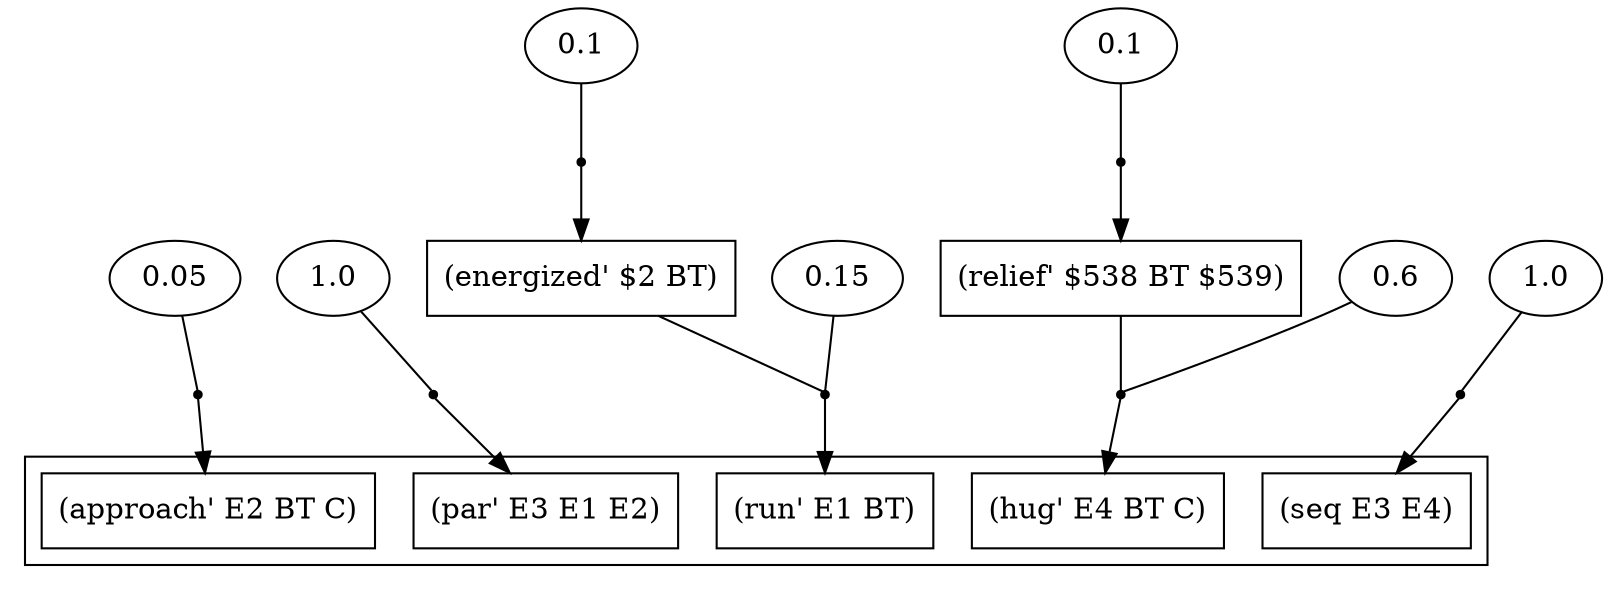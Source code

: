 digraph proof {
 graph [rankdir="TB"]
  e0 [label="0.15"];
  e1 [label="0.1"];
  e2 [label="0.05"];
  e3 [label="1.0"];
  e4 [label="0.6"];
  e5 [label="0.1"];
  e6 [label="1.0"];
  i0 [shape=box label="(energized' $2 BT)"];
  i1 [shape=box label="(relief' $538 BT $539)"];
  r0 [shape=point];
  r0 -> o0
  i0 -> r0 [arrowhead=none]
  e0 -> r0 [arrowhead=none]
  r1 [shape=point];
  r1 -> i0
  e1 -> r1 [arrowhead=none]
  r2 [shape=point];
  r2 -> o1
  e2 -> r2 [arrowhead=none]
  r3 [shape=point];
  r3 -> o2
  e3 -> r3 [arrowhead=none]
  r4 [shape=point];
  r4 -> o3
  i1 -> r4 [arrowhead=none]
  e4 -> r4 [arrowhead=none]
  r5 [shape=point];
  r5 -> i1
  e5 -> r5 [arrowhead=none]
  r6 [shape=point];
  r6 -> o4
  e6 -> r6 [arrowhead=none]
 subgraph cluster {  o0 [shape=box label="(run' E1 BT)"];
  o1 [shape=box label="(approach' E2 BT C)"];
  o2 [shape=box label="(par' E3 E1 E2)"];
  o3 [shape=box label="(hug' E4 BT C)"];
  o4 [shape=box label="(seq E3 E4)"];
 }
}

